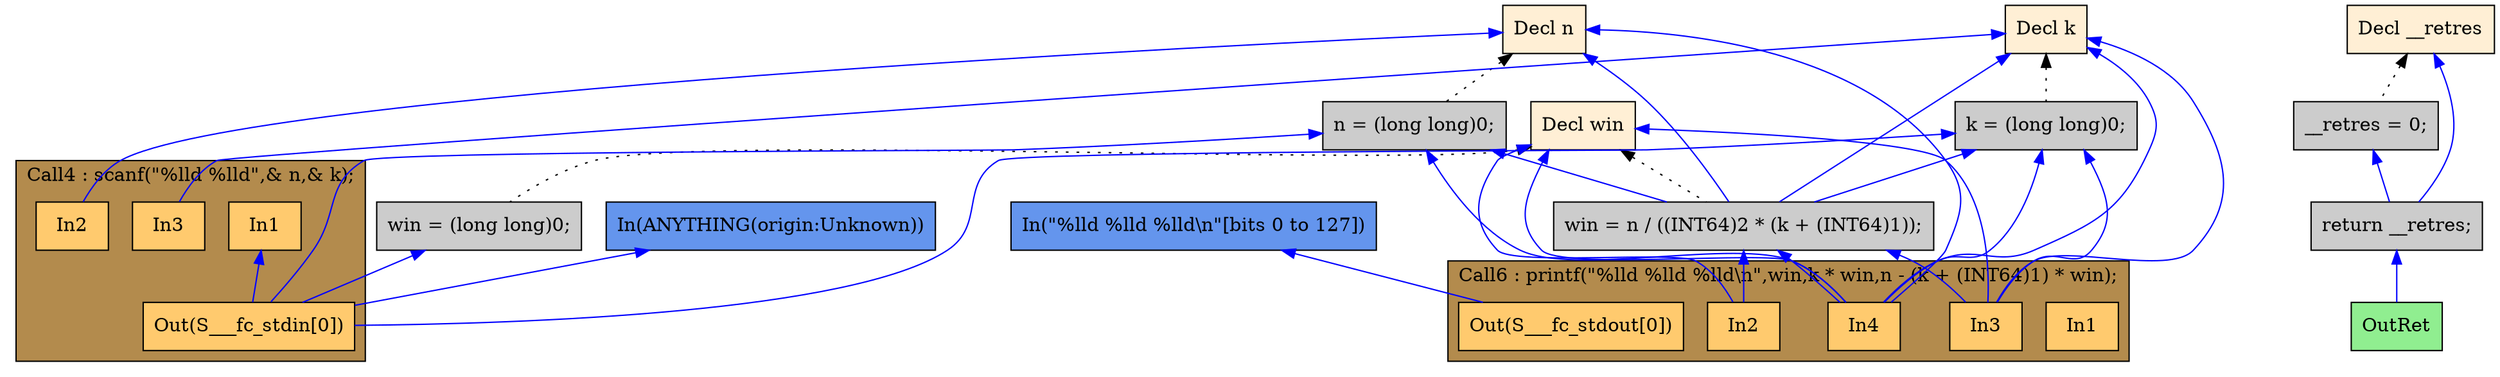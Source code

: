 digraph G {
  rankdir=TB;
  node [style="filled", ];
  2 [label="Decl n", fillcolor="#FFEFD5", shape=box, ];
  3 [label="Decl k", fillcolor="#FFEFD5", shape=box, ];
  4 [label="Decl win", fillcolor="#FFEFD5", shape=box, ];
  5 [label="Decl __retres", fillcolor="#FFEFD5", shape=box, ];
  6 [label="n = (long long)0;", fillcolor="#CCCCCC", shape=box, ];
  7 [label="k = (long long)0;", fillcolor="#CCCCCC", shape=box, ];
  8 [label="win = (long long)0;", fillcolor="#CCCCCC", shape=box, ];
  10 [label="In1", fillcolor="#FFCA6E", shape=box, ];
  11 [label="In2", fillcolor="#FFCA6E", shape=box, ];
  12 [label="In3", fillcolor="#FFCA6E", shape=box, ];
  13 [label="Out(S___fc_stdin[0])", fillcolor="#FFCA6E", shape=box, ];
  14 [label="win = n / ((INT64)2 * (k + (INT64)1));", fillcolor="#CCCCCC",
      shape=box, ];
  16 [label="In1", fillcolor="#FFCA6E", shape=box, ];
  17 [label="In2", fillcolor="#FFCA6E", shape=box, ];
  18 [label="In3", fillcolor="#FFCA6E", shape=box, ];
  19 [label="In4", fillcolor="#FFCA6E", shape=box, ];
  20 [label="Out(S___fc_stdout[0])", fillcolor="#FFCA6E", shape=box, ];
  21 [label="__retres = 0;", fillcolor="#CCCCCC", shape=box, ];
  22 [label="return __retres;", fillcolor="#CCCCCC", shape=box, ];
  23 [label="OutRet", fillcolor="#90EE90", shape=box, ];
  24 [label="In(\"%lld %lld %lld\\n\"[bits 0 to 127])", fillcolor="#6495ED",
      shape=box, ];
  25 [label="In(ANYTHING(origin:Unknown))", fillcolor="#6495ED", shape=box, ];
  
  subgraph cluster_Call4 { label="Call4 : scanf(\"%lld %lld\",& n,& k);";
                           fillcolor="#B38B4D"; style="filled"; 13;12;11;10;
     };
  subgraph cluster_Call6 { label="Call6 : printf(\"%lld %lld %lld\\n\",win,k * win,n - (k + (INT64)1) * win);";
                           fillcolor="#B38B4D"; style="filled"; 20;19;18;17;16;
     };
  
  edge [dir=back, ];
  2 -> 6 [color="#000000", style="dotted", ];
  3 -> 7 [color="#000000", style="dotted", ];
  4 -> 8 [color="#000000", style="dotted", ];
  2 -> 11 [color="#0000FF", ];
  3 -> 12 [color="#0000FF", ];
  6 -> 13 [color="#0000FF", ];
  7 -> 13 [color="#0000FF", ];
  8 -> 13 [color="#0000FF", ];
  10 -> 13 [color="#0000FF", ];
  25 -> 13 [color="#0000FF", ];
  2 -> 14 [color="#0000FF", ];
  3 -> 14 [color="#0000FF", ];
  4 -> 14 [color="#000000", style="dotted", ];
  6 -> 14 [color="#0000FF", ];
  7 -> 14 [color="#0000FF", ];
  4 -> 17 [color="#0000FF", ];
  14 -> 17 [color="#0000FF", ];
  3 -> 18 [color="#0000FF", ];
  4 -> 18 [color="#0000FF", ];
  7 -> 18 [color="#0000FF", ];
  14 -> 18 [color="#0000FF", ];
  2 -> 19 [color="#0000FF", ];
  3 -> 19 [color="#0000FF", ];
  4 -> 19 [color="#0000FF", ];
  6 -> 19 [color="#0000FF", ];
  7 -> 19 [color="#0000FF", ];
  14 -> 19 [color="#0000FF", ];
  24 -> 20 [color="#0000FF", ];
  5 -> 21 [color="#000000", style="dotted", ];
  5 -> 22 [color="#0000FF", ];
  21 -> 22 [color="#0000FF", ];
  22 -> 23 [color="#0000FF", ];
  
  }